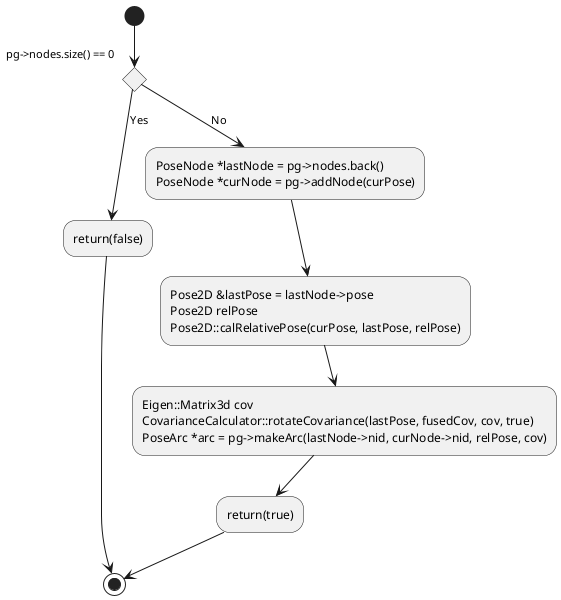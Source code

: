 @startuml

/'
    input1: Pose2D &curPose
    input2: const Eigen::Matrix3d &fusedCov
'/

(*) --> if "pg->nodes.size() == 0" then
--> [Yes] "return(false)"
--> (*)
else
--> [No] "PoseNode *lastNode = pg->nodes.back()
PoseNode *curNode = pg->addNode(curPose)"
--> "Pose2D &lastPose = lastNode->pose
Pose2D relPose
Pose2D::calRelativePose(curPose, lastPose, relPose)"
--> "Eigen::Matrix3d cov
CovarianceCalculator::rotateCovariance(lastPose, fusedCov, cov, true)
PoseArc *arc = pg->makeArc(lastNode->nid, curNode->nid, relPose, cov)"
--> "return(true)"
--> (*)

@enduml
